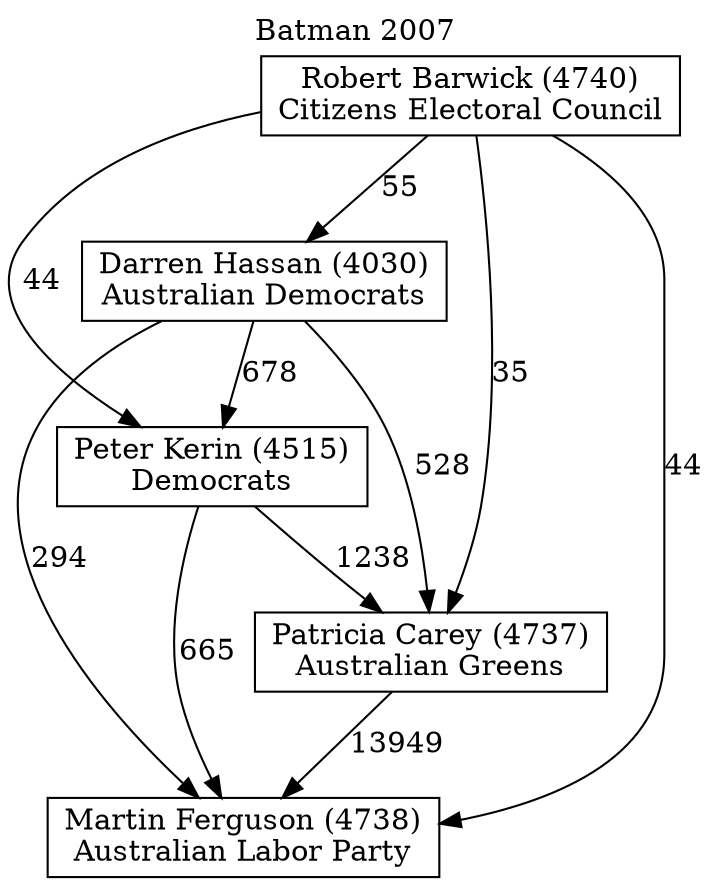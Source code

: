 // House preference flow
digraph "Martin Ferguson (4738)_Batman_2007" {
	graph [label="Batman 2007" labelloc=t mclimit=10]
	node [shape=box]
	"Darren Hassan (4030)" [label="Darren Hassan (4030)
Australian Democrats"]
	"Martin Ferguson (4738)" [label="Martin Ferguson (4738)
Australian Labor Party"]
	"Patricia Carey (4737)" [label="Patricia Carey (4737)
Australian Greens"]
	"Peter Kerin (4515)" [label="Peter Kerin (4515)
Democrats"]
	"Robert Barwick (4740)" [label="Robert Barwick (4740)
Citizens Electoral Council"]
	"Darren Hassan (4030)" -> "Martin Ferguson (4738)" [label=294]
	"Darren Hassan (4030)" -> "Patricia Carey (4737)" [label=528]
	"Darren Hassan (4030)" -> "Peter Kerin (4515)" [label=678]
	"Patricia Carey (4737)" -> "Martin Ferguson (4738)" [label=13949]
	"Peter Kerin (4515)" -> "Martin Ferguson (4738)" [label=665]
	"Peter Kerin (4515)" -> "Patricia Carey (4737)" [label=1238]
	"Robert Barwick (4740)" -> "Darren Hassan (4030)" [label=55]
	"Robert Barwick (4740)" -> "Martin Ferguson (4738)" [label=44]
	"Robert Barwick (4740)" -> "Patricia Carey (4737)" [label=35]
	"Robert Barwick (4740)" -> "Peter Kerin (4515)" [label=44]
}
